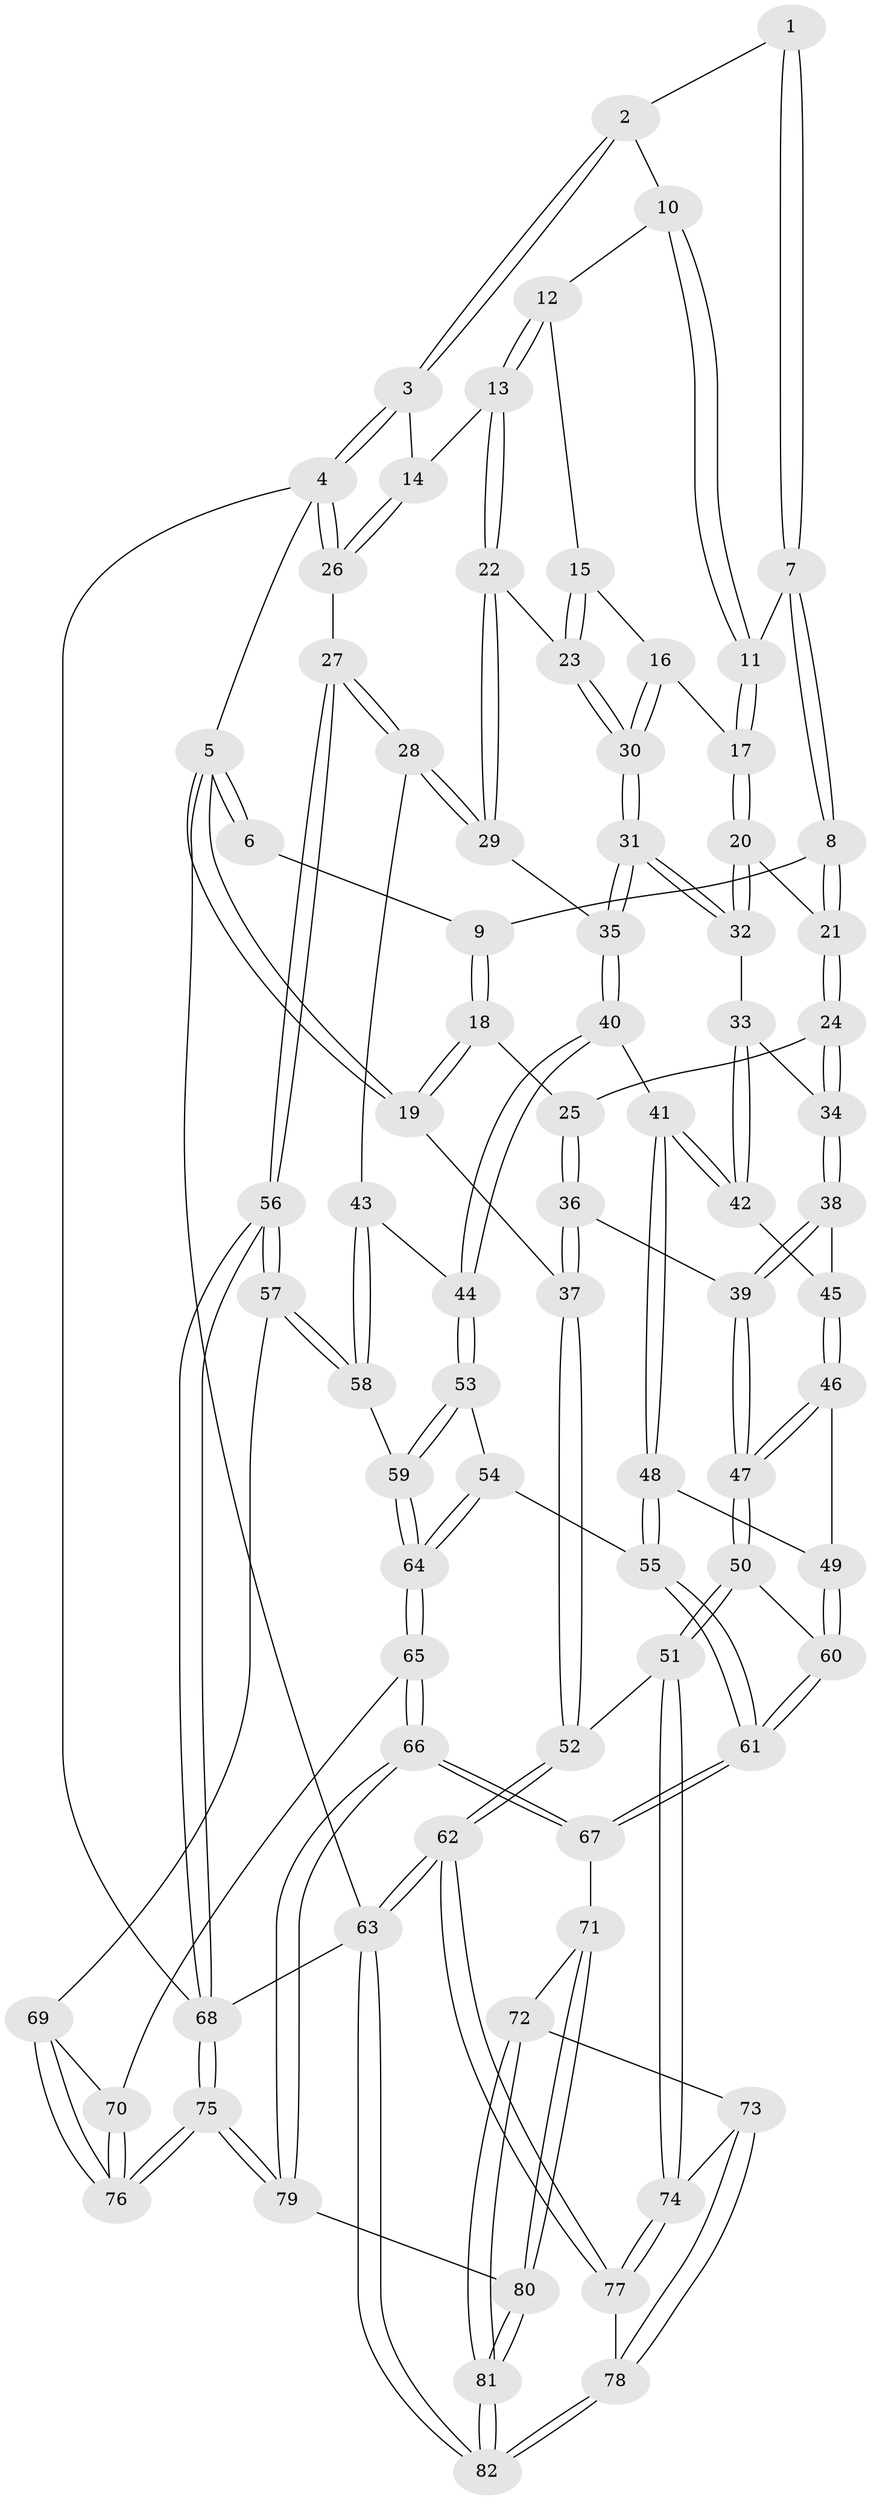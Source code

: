 // coarse degree distribution, {1: 0.03125, 3: 0.25, 4: 0.25, 5: 0.28125, 10: 0.03125, 6: 0.0625, 7: 0.0625, 2: 0.03125}
// Generated by graph-tools (version 1.1) at 2025/06/03/04/25 22:06:08]
// undirected, 82 vertices, 202 edges
graph export_dot {
graph [start="1"]
  node [color=gray90,style=filled];
  1 [pos="+0.570930083195237+0"];
  2 [pos="+0.6214850482098266+0"];
  3 [pos="+1+0"];
  4 [pos="+1+0"];
  5 [pos="+0+0"];
  6 [pos="+0.15129377943516004+0"];
  7 [pos="+0.43083345061776224+0.05536087877404355"];
  8 [pos="+0.38698418915930677+0.12105449487700949"];
  9 [pos="+0.22794107348754122+0.036194264801881454"];
  10 [pos="+0.6280756207697392+0"];
  11 [pos="+0.5446931662793484+0.1310583367588486"];
  12 [pos="+0.6805216852102102+0.0316094755282915"];
  13 [pos="+0.8501447365891145+0.15052467856857107"];
  14 [pos="+0.8773675822551691+0.13909443067144234"];
  15 [pos="+0.66956712978766+0.13522685663868936"];
  16 [pos="+0.5992510187116888+0.20138600437396217"];
  17 [pos="+0.538291298197694+0.1796015984819243"];
  18 [pos="+0.16076274730885304+0.1632536647467027"];
  19 [pos="+0+0"];
  20 [pos="+0.48011831712116515+0.19546368344304035"];
  21 [pos="+0.39479588790012454+0.16550057476409863"];
  22 [pos="+0.7966183917748166+0.21936628124431537"];
  23 [pos="+0.7461788411372381+0.21056446770753584"];
  24 [pos="+0.3141337380988476+0.27854395134134236"];
  25 [pos="+0.16634867664221736+0.20789043255736278"];
  26 [pos="+1+0.38358478127035645"];
  27 [pos="+1+0.44512799094814753"];
  28 [pos="+0.9200879748309463+0.4269007705574231"];
  29 [pos="+0.8175001411220292+0.3194589410430737"];
  30 [pos="+0.6297319420541482+0.30474319642422437"];
  31 [pos="+0.6261874295794244+0.33381825110977"];
  32 [pos="+0.5102088797108916+0.34319207937100443"];
  33 [pos="+0.49681179614918847+0.35301858660449914"];
  34 [pos="+0.3245777545651013+0.32979996891616153"];
  35 [pos="+0.6341194837420107+0.34301202245824713"];
  36 [pos="+0.006260889104421754+0.3649825329330176"];
  37 [pos="+0+0.37702156272446596"];
  38 [pos="+0.3156246167181159+0.35383567953358125"];
  39 [pos="+0.1607493226050802+0.4519189150166759"];
  40 [pos="+0.6376688563253813+0.35857623543662887"];
  41 [pos="+0.5110306787449899+0.5006086080082409"];
  42 [pos="+0.4906512542302268+0.43388846771824485"];
  43 [pos="+0.793137268406935+0.49437905601090526"];
  44 [pos="+0.6995009607086929+0.5108784634328225"];
  45 [pos="+0.35634962916655494+0.44480372295392234"];
  46 [pos="+0.3660008919333813+0.5376607897683732"];
  47 [pos="+0.2117183172238742+0.6223241577936838"];
  48 [pos="+0.5164525049612652+0.5525615984292697"];
  49 [pos="+0.44426880078682196+0.5635046786684605"];
  50 [pos="+0.19930896742396648+0.6625468638424944"];
  51 [pos="+0.13800578741814146+0.7108148245383903"];
  52 [pos="+0+0.6309681226072734"];
  53 [pos="+0.6808223740229861+0.5328112569298544"];
  54 [pos="+0.5980061037518618+0.581657874915135"];
  55 [pos="+0.524161681240768+0.5568239817313312"];
  56 [pos="+1+0.7188844404884861"];
  57 [pos="+0.9132025287444384+0.7557626814788059"];
  58 [pos="+0.8378121090804266+0.6965250456987534"];
  59 [pos="+0.7671729644400209+0.6775625470283947"];
  60 [pos="+0.385872489712795+0.7543235927097479"];
  61 [pos="+0.4326409986282034+0.8081819196241323"];
  62 [pos="+0+1"];
  63 [pos="+0+1"];
  64 [pos="+0.6133779142127658+0.7625767063116821"];
  65 [pos="+0.6030464443852451+0.8064147036723136"];
  66 [pos="+0.5465052837274527+0.847803737867211"];
  67 [pos="+0.4399476196182195+0.8197342075806507"];
  68 [pos="+1+1"];
  69 [pos="+0.9075756376538274+0.7603083937607222"];
  70 [pos="+0.7538831053397269+0.84686567878151"];
  71 [pos="+0.3981884564526389+0.8570536093599227"];
  72 [pos="+0.2619372756566768+0.8995703941551931"];
  73 [pos="+0.2019298437607228+0.8600908357230213"];
  74 [pos="+0.14408113593032865+0.8130776225162653"];
  75 [pos="+0.8316175454278354+1"];
  76 [pos="+0.8172427095429201+1"];
  77 [pos="+0.09600246952582758+0.883684752002025"];
  78 [pos="+0.17089735705975204+1"];
  79 [pos="+0.5910849185197858+1"];
  80 [pos="+0.32216399986170796+1"];
  81 [pos="+0.26026732034328454+1"];
  82 [pos="+0.25329888074262824+1"];
  1 -- 2;
  1 -- 7;
  1 -- 7;
  2 -- 3;
  2 -- 3;
  2 -- 10;
  3 -- 4;
  3 -- 4;
  3 -- 14;
  4 -- 5;
  4 -- 26;
  4 -- 26;
  4 -- 68;
  5 -- 6;
  5 -- 6;
  5 -- 19;
  5 -- 19;
  5 -- 63;
  6 -- 9;
  7 -- 8;
  7 -- 8;
  7 -- 11;
  8 -- 9;
  8 -- 21;
  8 -- 21;
  9 -- 18;
  9 -- 18;
  10 -- 11;
  10 -- 11;
  10 -- 12;
  11 -- 17;
  11 -- 17;
  12 -- 13;
  12 -- 13;
  12 -- 15;
  13 -- 14;
  13 -- 22;
  13 -- 22;
  14 -- 26;
  14 -- 26;
  15 -- 16;
  15 -- 23;
  15 -- 23;
  16 -- 17;
  16 -- 30;
  16 -- 30;
  17 -- 20;
  17 -- 20;
  18 -- 19;
  18 -- 19;
  18 -- 25;
  19 -- 37;
  20 -- 21;
  20 -- 32;
  20 -- 32;
  21 -- 24;
  21 -- 24;
  22 -- 23;
  22 -- 29;
  22 -- 29;
  23 -- 30;
  23 -- 30;
  24 -- 25;
  24 -- 34;
  24 -- 34;
  25 -- 36;
  25 -- 36;
  26 -- 27;
  27 -- 28;
  27 -- 28;
  27 -- 56;
  27 -- 56;
  28 -- 29;
  28 -- 29;
  28 -- 43;
  29 -- 35;
  30 -- 31;
  30 -- 31;
  31 -- 32;
  31 -- 32;
  31 -- 35;
  31 -- 35;
  32 -- 33;
  33 -- 34;
  33 -- 42;
  33 -- 42;
  34 -- 38;
  34 -- 38;
  35 -- 40;
  35 -- 40;
  36 -- 37;
  36 -- 37;
  36 -- 39;
  37 -- 52;
  37 -- 52;
  38 -- 39;
  38 -- 39;
  38 -- 45;
  39 -- 47;
  39 -- 47;
  40 -- 41;
  40 -- 44;
  40 -- 44;
  41 -- 42;
  41 -- 42;
  41 -- 48;
  41 -- 48;
  42 -- 45;
  43 -- 44;
  43 -- 58;
  43 -- 58;
  44 -- 53;
  44 -- 53;
  45 -- 46;
  45 -- 46;
  46 -- 47;
  46 -- 47;
  46 -- 49;
  47 -- 50;
  47 -- 50;
  48 -- 49;
  48 -- 55;
  48 -- 55;
  49 -- 60;
  49 -- 60;
  50 -- 51;
  50 -- 51;
  50 -- 60;
  51 -- 52;
  51 -- 74;
  51 -- 74;
  52 -- 62;
  52 -- 62;
  53 -- 54;
  53 -- 59;
  53 -- 59;
  54 -- 55;
  54 -- 64;
  54 -- 64;
  55 -- 61;
  55 -- 61;
  56 -- 57;
  56 -- 57;
  56 -- 68;
  56 -- 68;
  57 -- 58;
  57 -- 58;
  57 -- 69;
  58 -- 59;
  59 -- 64;
  59 -- 64;
  60 -- 61;
  60 -- 61;
  61 -- 67;
  61 -- 67;
  62 -- 63;
  62 -- 63;
  62 -- 77;
  62 -- 77;
  63 -- 82;
  63 -- 82;
  63 -- 68;
  64 -- 65;
  64 -- 65;
  65 -- 66;
  65 -- 66;
  65 -- 70;
  66 -- 67;
  66 -- 67;
  66 -- 79;
  66 -- 79;
  67 -- 71;
  68 -- 75;
  68 -- 75;
  69 -- 70;
  69 -- 76;
  69 -- 76;
  70 -- 76;
  70 -- 76;
  71 -- 72;
  71 -- 80;
  71 -- 80;
  72 -- 73;
  72 -- 81;
  72 -- 81;
  73 -- 74;
  73 -- 78;
  73 -- 78;
  74 -- 77;
  74 -- 77;
  75 -- 76;
  75 -- 76;
  75 -- 79;
  75 -- 79;
  77 -- 78;
  78 -- 82;
  78 -- 82;
  79 -- 80;
  80 -- 81;
  80 -- 81;
  81 -- 82;
  81 -- 82;
}
